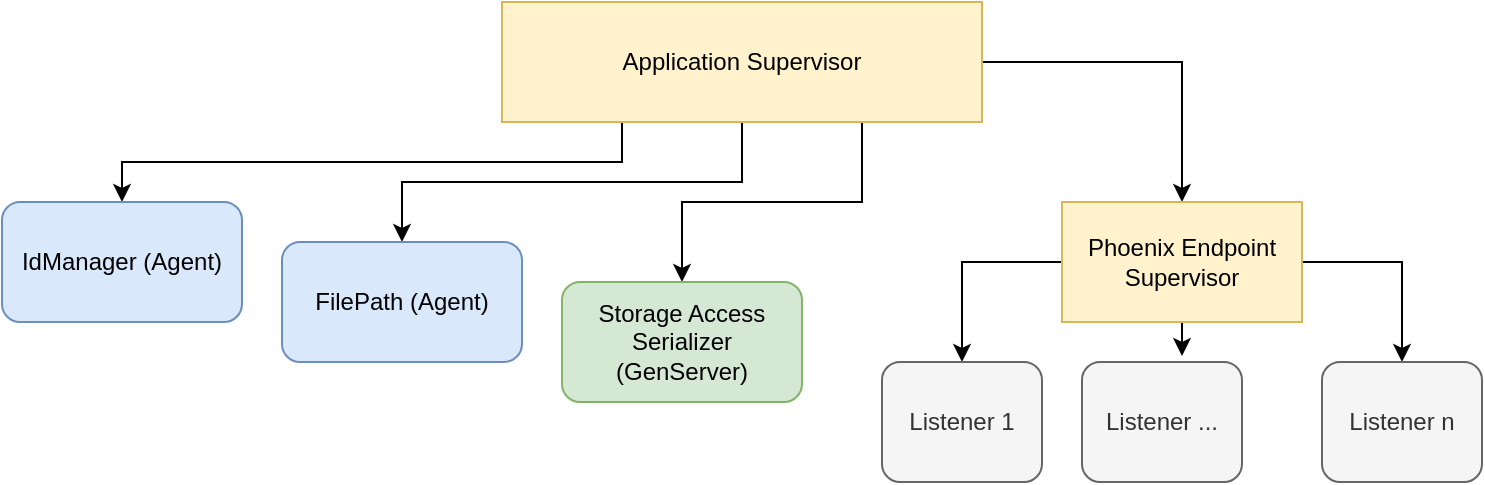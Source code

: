 <mxfile version="11.1.4" type="device"><diagram id="QNbQTtZMBw_cGGvdlJze" name="Page-1"><mxGraphModel dx="1422" dy="837" grid="1" gridSize="10" guides="1" tooltips="1" connect="1" arrows="1" fold="1" page="1" pageScale="1" pageWidth="827" pageHeight="1169" math="0" shadow="0"><root><mxCell id="0"/><mxCell id="1" parent="0"/><mxCell id="2wvrOahXGVThYWPtL2wV-9" style="edgeStyle=orthogonalEdgeStyle;rounded=0;orthogonalLoop=1;jettySize=auto;html=1;exitX=0.25;exitY=1;exitDx=0;exitDy=0;entryX=0.5;entryY=0;entryDx=0;entryDy=0;" edge="1" parent="1" source="2wvrOahXGVThYWPtL2wV-1" target="2wvrOahXGVThYWPtL2wV-3"><mxGeometry relative="1" as="geometry"/></mxCell><mxCell id="2wvrOahXGVThYWPtL2wV-10" style="edgeStyle=orthogonalEdgeStyle;rounded=0;orthogonalLoop=1;jettySize=auto;html=1;exitX=0.5;exitY=1;exitDx=0;exitDy=0;entryX=0.5;entryY=0;entryDx=0;entryDy=0;" edge="1" parent="1" source="2wvrOahXGVThYWPtL2wV-1" target="2wvrOahXGVThYWPtL2wV-4"><mxGeometry relative="1" as="geometry"/></mxCell><mxCell id="2wvrOahXGVThYWPtL2wV-12" style="edgeStyle=orthogonalEdgeStyle;rounded=0;orthogonalLoop=1;jettySize=auto;html=1;exitX=0.75;exitY=1;exitDx=0;exitDy=0;entryX=0.5;entryY=0;entryDx=0;entryDy=0;" edge="1" parent="1" source="2wvrOahXGVThYWPtL2wV-1" target="2wvrOahXGVThYWPtL2wV-5"><mxGeometry relative="1" as="geometry"/></mxCell><mxCell id="2wvrOahXGVThYWPtL2wV-13" style="edgeStyle=orthogonalEdgeStyle;rounded=0;orthogonalLoop=1;jettySize=auto;html=1;exitX=1;exitY=0.5;exitDx=0;exitDy=0;entryX=0.5;entryY=0;entryDx=0;entryDy=0;" edge="1" parent="1" source="2wvrOahXGVThYWPtL2wV-1" target="2wvrOahXGVThYWPtL2wV-2"><mxGeometry relative="1" as="geometry"/></mxCell><mxCell id="2wvrOahXGVThYWPtL2wV-1" value="Application Supervisor" style="rounded=0;whiteSpace=wrap;html=1;fillColor=#fff2cc;strokeColor=#d6b656;" vertex="1" parent="1"><mxGeometry x="293" y="40" width="240" height="60" as="geometry"/></mxCell><mxCell id="2wvrOahXGVThYWPtL2wV-14" style="edgeStyle=orthogonalEdgeStyle;rounded=0;orthogonalLoop=1;jettySize=auto;html=1;exitX=0;exitY=0.5;exitDx=0;exitDy=0;entryX=0.5;entryY=0;entryDx=0;entryDy=0;" edge="1" parent="1" source="2wvrOahXGVThYWPtL2wV-2" target="2wvrOahXGVThYWPtL2wV-6"><mxGeometry relative="1" as="geometry"/></mxCell><mxCell id="2wvrOahXGVThYWPtL2wV-15" style="edgeStyle=orthogonalEdgeStyle;rounded=0;orthogonalLoop=1;jettySize=auto;html=1;exitX=0.5;exitY=1;exitDx=0;exitDy=0;entryX=0.625;entryY=-0.05;entryDx=0;entryDy=0;entryPerimeter=0;" edge="1" parent="1" source="2wvrOahXGVThYWPtL2wV-2" target="2wvrOahXGVThYWPtL2wV-7"><mxGeometry relative="1" as="geometry"/></mxCell><mxCell id="2wvrOahXGVThYWPtL2wV-16" style="edgeStyle=orthogonalEdgeStyle;rounded=0;orthogonalLoop=1;jettySize=auto;html=1;exitX=1;exitY=0.5;exitDx=0;exitDy=0;entryX=0.5;entryY=0;entryDx=0;entryDy=0;" edge="1" parent="1" source="2wvrOahXGVThYWPtL2wV-2" target="2wvrOahXGVThYWPtL2wV-8"><mxGeometry relative="1" as="geometry"/></mxCell><mxCell id="2wvrOahXGVThYWPtL2wV-2" value="Phoenix Endpoint Supervisor" style="rounded=0;whiteSpace=wrap;html=1;fillColor=#fff2cc;strokeColor=#d6b656;" vertex="1" parent="1"><mxGeometry x="573" y="140" width="120" height="60" as="geometry"/></mxCell><mxCell id="2wvrOahXGVThYWPtL2wV-3" value="IdManager (Agent)" style="rounded=1;whiteSpace=wrap;html=1;fillColor=#dae8fc;strokeColor=#6c8ebf;" vertex="1" parent="1"><mxGeometry x="43" y="140" width="120" height="60" as="geometry"/></mxCell><mxCell id="2wvrOahXGVThYWPtL2wV-4" value="FilePath (Agent)" style="rounded=1;whiteSpace=wrap;html=1;fillColor=#dae8fc;strokeColor=#6c8ebf;" vertex="1" parent="1"><mxGeometry x="183" y="160" width="120" height="60" as="geometry"/></mxCell><mxCell id="2wvrOahXGVThYWPtL2wV-5" value="Storage Access Serializer (GenServer)" style="rounded=1;whiteSpace=wrap;html=1;fillColor=#d5e8d4;strokeColor=#82b366;" vertex="1" parent="1"><mxGeometry x="323" y="180" width="120" height="60" as="geometry"/></mxCell><mxCell id="2wvrOahXGVThYWPtL2wV-6" value="Listener 1" style="rounded=1;whiteSpace=wrap;html=1;fillColor=#f5f5f5;strokeColor=#666666;fontColor=#333333;" vertex="1" parent="1"><mxGeometry x="483" y="220" width="80" height="60" as="geometry"/></mxCell><mxCell id="2wvrOahXGVThYWPtL2wV-7" value="Listener ..." style="rounded=1;whiteSpace=wrap;html=1;fillColor=#f5f5f5;strokeColor=#666666;fontColor=#333333;" vertex="1" parent="1"><mxGeometry x="583" y="220" width="80" height="60" as="geometry"/></mxCell><mxCell id="2wvrOahXGVThYWPtL2wV-8" value="Listener n" style="rounded=1;whiteSpace=wrap;html=1;fillColor=#f5f5f5;strokeColor=#666666;fontColor=#333333;" vertex="1" parent="1"><mxGeometry x="703" y="220" width="80" height="60" as="geometry"/></mxCell></root></mxGraphModel></diagram></mxfile>